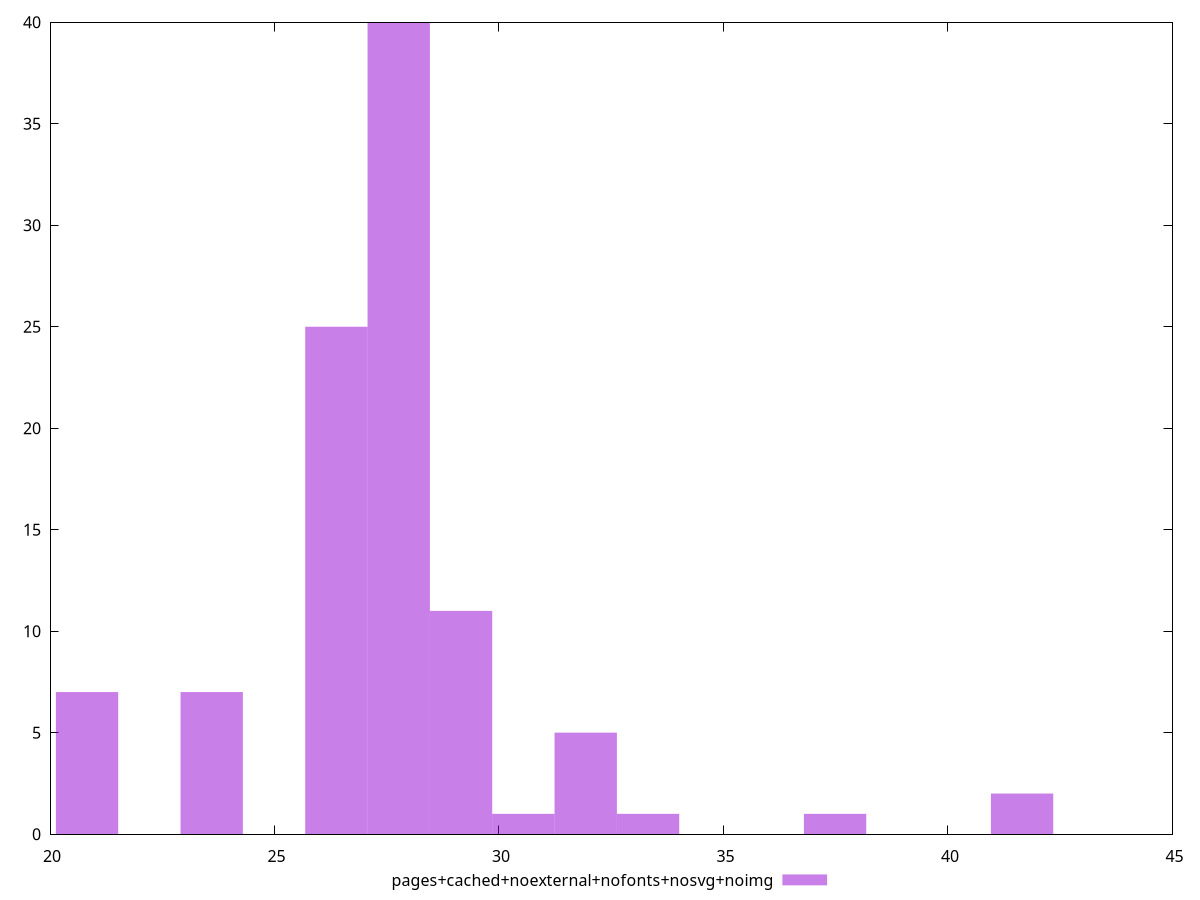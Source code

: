 $_pagesCachedNoexternalNofontsNosvgNoimg <<EOF
27.766554687126074 40
23.60157148405716 7
26.37822695276977 25
20.824916015344556 7
29.154882421482377 11
31.931537890194985 5
37.4848488276202 1
41.64983203068911 2
30.54321015583868 1
33.319865624551284 1
EOF
set key outside below
set terminal pngcairo
set output "report_00006_2020-11-02T20-21-41.718Z/max-potential-fid/pages+cached+noexternal+nofonts+nosvg+noimg//raw_hist.png"
set yrange [0:40]
set boxwidth 1.3883277343563036
set style fill transparent solid 0.5 noborder
plot $_pagesCachedNoexternalNofontsNosvgNoimg title "pages+cached+noexternal+nofonts+nosvg+noimg" with boxes ,